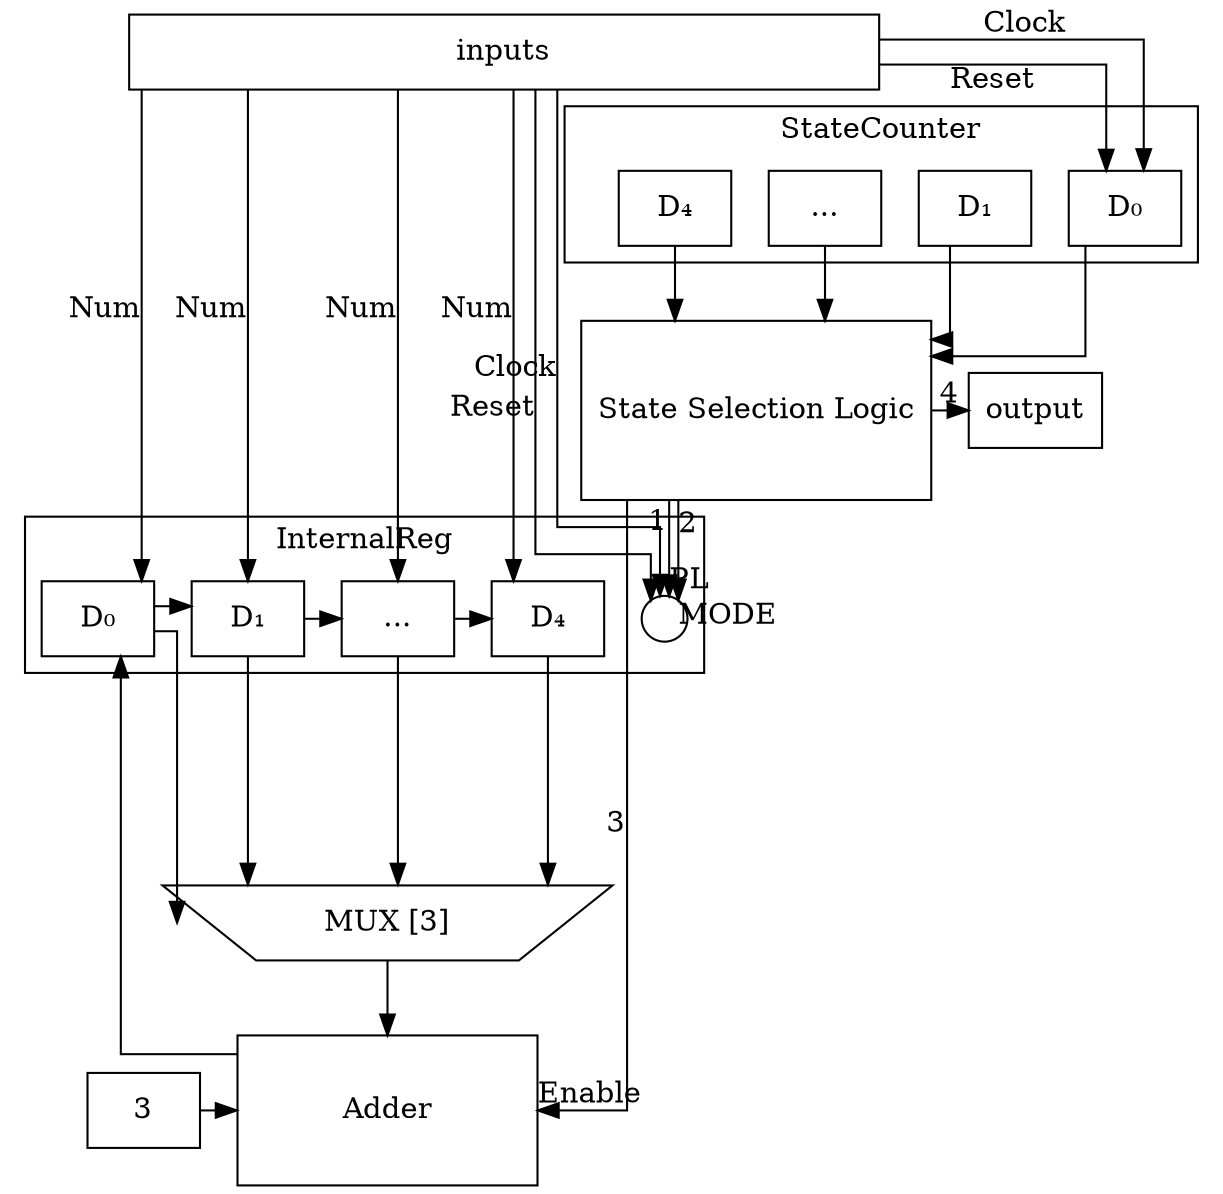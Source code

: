 digraph {
	node [shape=rectangle];
	splines=ortho;

	inputs [width=5]
	
	inputs -> {_reg0 _reg1 _regdot _regn} [xlabel="Num"];
	inputs -> {_wnode reg0} [xlabel="Clock"];
	inputs -> {_wnode reg0} [xlabel="Reset"];

	subgraph cluster_statecounter {
		label="StateCounter"
		node[shape=box]
		{
			rank=same
			reg0 [label="D₀"]
			reg1 [label="D₁"]
			regdot [label="..."]
			regn [label="D₄"]
		}
		wnode [fixedsize=true height=1 shape=point style=invis width=0.01]
	}

	subgraph cluster_reg {
		label="InternalReg"
		node[shape=box]
		{
			rank=same
			_reg0 [label="D₀"]
			_reg1 [label="D₁"]
			_regdot [label="..."]
			_regn [label="D₄"]
			_reg0 -> _reg1 -> _regdot -> _regn
		}
		_wnode [fixedsize=true height=0.3 label="" width=0.3 shape=oval]
	}

	sel_logic [label="State Selection Logic" width=2 height=1.2]
	{reg0 reg1 regdot regn} -> sel_logic
	sel_logic -> _wnode [xlabel="1" headlabel="PL "]
	sel_logic -> _wnode [xlabel="2" headlabel="MODE"]

	mux [label="MUX [3]" shape=invtrapezium width=3]
	{_reg0 _reg1 _regdot _regn} -> mux [minlen=3]
	
	adder [label="Adder" width=2 height=1]
	sel_logic -> adder [xlabel="3" headlabel="Enable"]
	mux -> adder
	3 -> adder
	{rank=same adder 3}
	adder -> _reg0

	sel_logic -> output [xlabel="4"]
	{rank=same sel_logic output}
}